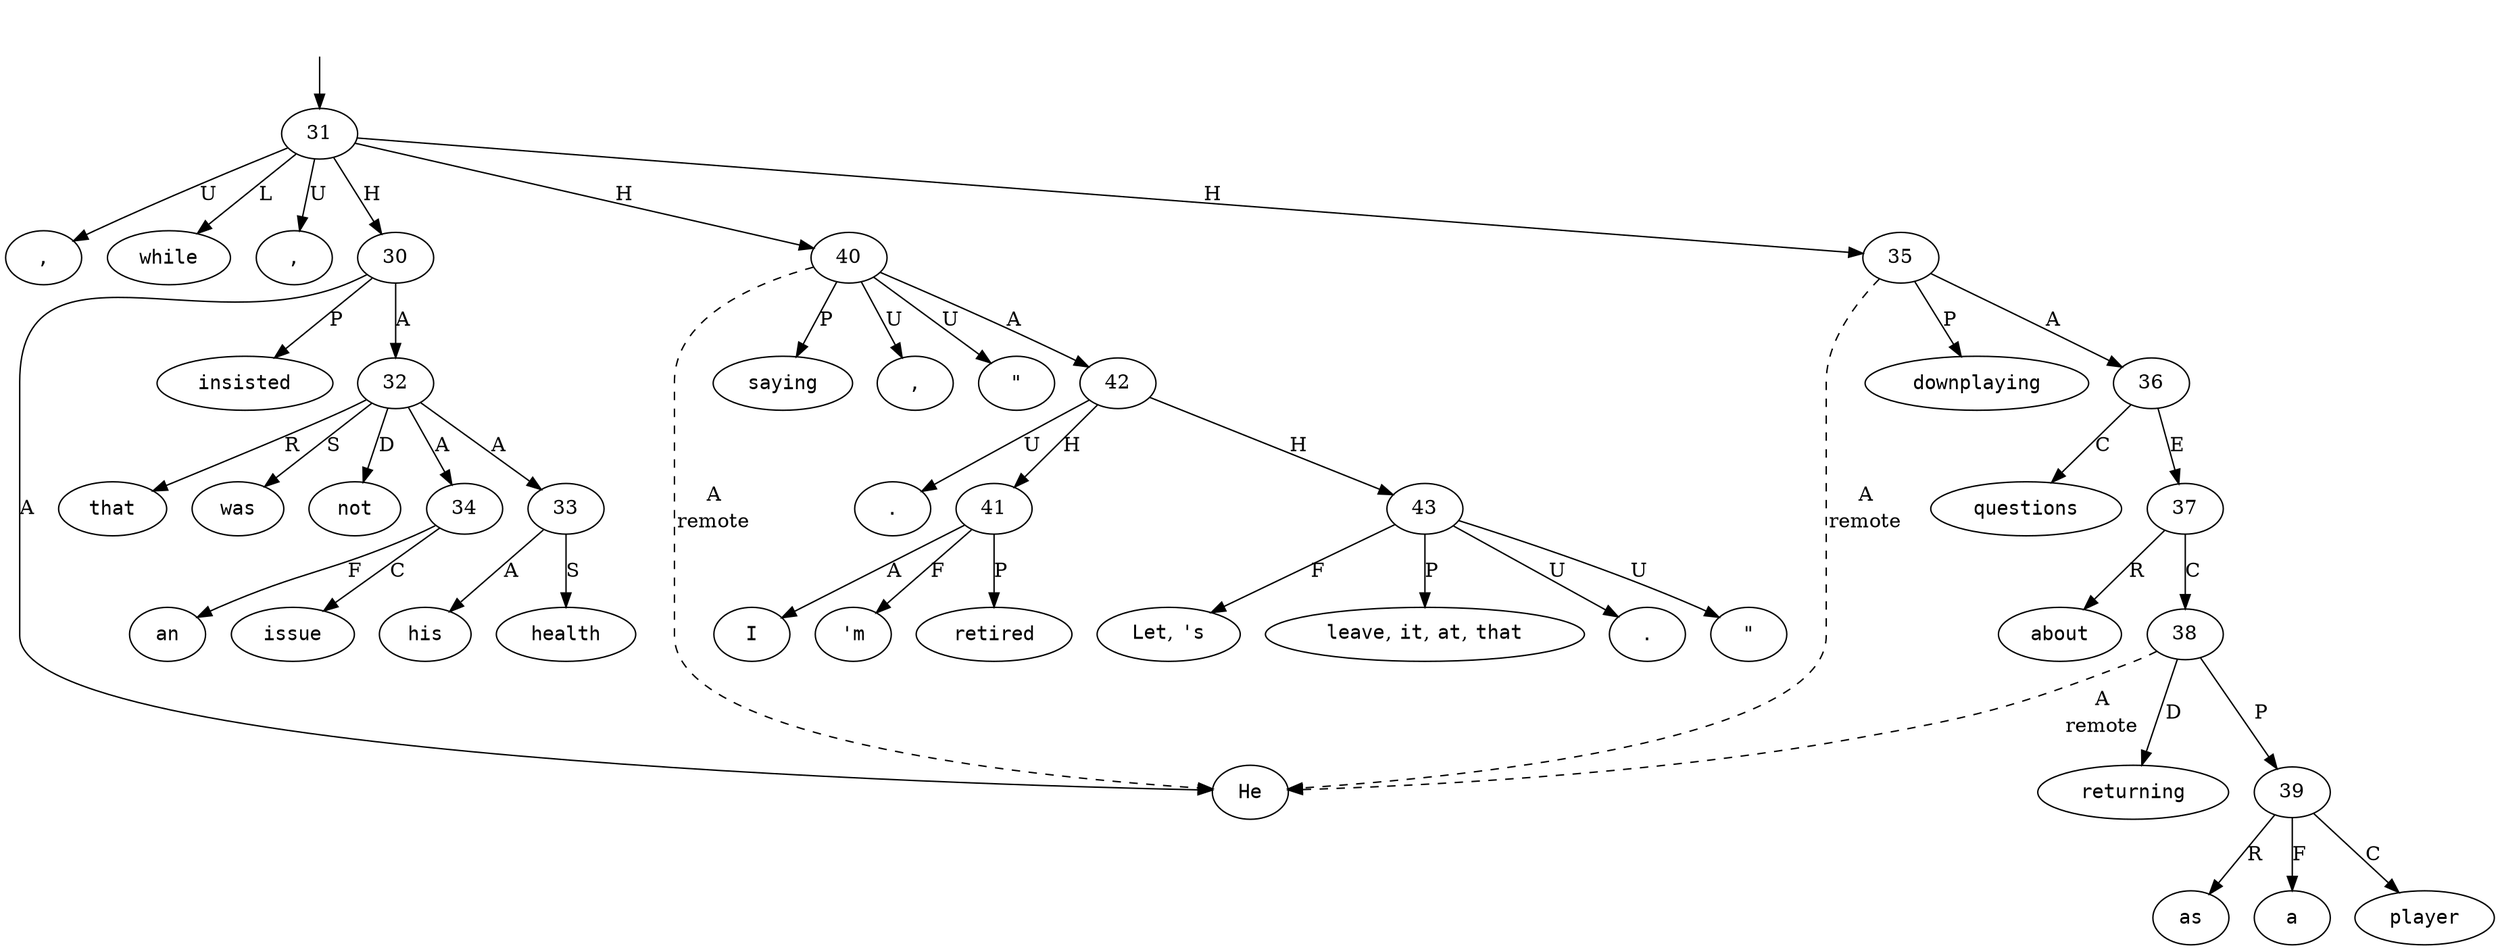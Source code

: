 digraph "474002" {
  top [ style=invis ];
  top -> 31;
  0 [ shape=oval, label=<<table align="center" border="0" cellspacing="0"><tr><td colspan="2"><font face="Courier">He</font></td></tr></table>> ];
  1 [ shape=oval, label=<<table align="center" border="0" cellspacing="0"><tr><td colspan="2"><font face="Courier">insisted</font></td></tr></table>> ];
  2 [ shape=oval, label=<<table align="center" border="0" cellspacing="0"><tr><td colspan="2"><font face="Courier">that</font></td></tr></table>> ];
  3 [ shape=oval, label=<<table align="center" border="0" cellspacing="0"><tr><td colspan="2"><font face="Courier">his</font></td></tr></table>> ];
  4 [ shape=oval, label=<<table align="center" border="0" cellspacing="0"><tr><td colspan="2"><font face="Courier">health</font></td></tr></table>> ];
  5 [ shape=oval, label=<<table align="center" border="0" cellspacing="0"><tr><td colspan="2"><font face="Courier">was</font></td></tr></table>> ];
  6 [ shape=oval, label=<<table align="center" border="0" cellspacing="0"><tr><td colspan="2"><font face="Courier">not</font></td></tr></table>> ];
  7 [ shape=oval, label=<<table align="center" border="0" cellspacing="0"><tr><td colspan="2"><font face="Courier">an</font></td></tr></table>> ];
  8 [ shape=oval, label=<<table align="center" border="0" cellspacing="0"><tr><td colspan="2"><font face="Courier">issue</font></td></tr></table>> ];
  9 [ shape=oval, label=<<table align="center" border="0" cellspacing="0"><tr><td colspan="2"><font face="Courier">,</font></td></tr></table>> ];
  10 [ shape=oval, label=<<table align="center" border="0" cellspacing="0"><tr><td colspan="2"><font face="Courier">while</font></td></tr></table>> ];
  11 [ shape=oval, label=<<table align="center" border="0" cellspacing="0"><tr><td colspan="2"><font face="Courier">downplaying</font></td></tr></table>> ];
  12 [ shape=oval, label=<<table align="center" border="0" cellspacing="0"><tr><td colspan="2"><font face="Courier">questions</font></td></tr></table>> ];
  13 [ shape=oval, label=<<table align="center" border="0" cellspacing="0"><tr><td colspan="2"><font face="Courier">about</font></td></tr></table>> ];
  14 [ shape=oval, label=<<table align="center" border="0" cellspacing="0"><tr><td colspan="2"><font face="Courier">returning</font></td></tr></table>> ];
  15 [ shape=oval, label=<<table align="center" border="0" cellspacing="0"><tr><td colspan="2"><font face="Courier">as</font></td></tr></table>> ];
  16 [ shape=oval, label=<<table align="center" border="0" cellspacing="0"><tr><td colspan="2"><font face="Courier">a</font></td></tr></table>> ];
  17 [ shape=oval, label=<<table align="center" border="0" cellspacing="0"><tr><td colspan="2"><font face="Courier">player</font></td></tr></table>> ];
  18 [ shape=oval, label=<<table align="center" border="0" cellspacing="0"><tr><td colspan="2"><font face="Courier">,</font></td></tr></table>> ];
  19 [ shape=oval, label=<<table align="center" border="0" cellspacing="0"><tr><td colspan="2"><font face="Courier">saying</font></td></tr></table>> ];
  20 [ shape=oval, label=<<table align="center" border="0" cellspacing="0"><tr><td colspan="2"><font face="Courier">,</font></td></tr></table>> ];
  21 [ shape=oval, label=<<table align="center" border="0" cellspacing="0"><tr><td colspan="2"><font face="Courier">&quot;</font></td></tr></table>> ];
  22 [ shape=oval, label=<<table align="center" border="0" cellspacing="0"><tr><td colspan="2"><font face="Courier">I</font></td></tr></table>> ];
  23 [ shape=oval, label=<<table align="center" border="0" cellspacing="0"><tr><td colspan="2"><font face="Courier">&#x27;m</font></td></tr></table>> ];
  24 [ shape=oval, label=<<table align="center" border="0" cellspacing="0"><tr><td colspan="2"><font face="Courier">retired</font></td></tr></table>> ];
  25 [ shape=oval, label=<<table align="center" border="0" cellspacing="0"><tr><td colspan="2"><font face="Courier">.</font></td></tr></table>> ];
  26 [ shape=oval, label=<<table align="center" border="0" cellspacing="0"><tr><td colspan="2"><font face="Courier">Let</font>,&nbsp;<font face="Courier">&#x27;s</font></td></tr></table>> ];
  27 [ shape=oval, label=<<table align="center" border="0" cellspacing="0"><tr><td colspan="2"><font face="Courier">leave</font>,&nbsp;<font face="Courier">it</font>,&nbsp;<font face="Courier">at</font>,&nbsp;<font face="Courier">that</font></td></tr></table>> ];
  28 [ shape=oval, label=<<table align="center" border="0" cellspacing="0"><tr><td colspan="2"><font face="Courier">.</font></td></tr></table>> ];
  29 [ shape=oval, label=<<table align="center" border="0" cellspacing="0"><tr><td colspan="2"><font face="Courier">&quot;</font></td></tr></table>> ];
  30 -> 32 [ label="A" ];
  30 -> 1 [ label="P" ];
  30 -> 0 [ label="A" ];
  31 -> 18 [ label="U" ];
  31 -> 40 [ label="H" ];
  31 -> 30 [ label="H" ];
  31 -> 9 [ label="U" ];
  31 -> 10 [ label="L" ];
  31 -> 35 [ label="H" ];
  32 -> 6 [ label="D" ];
  32 -> 2 [ label="R" ];
  32 -> 34 [ label="A" ];
  32 -> 33 [ label="A" ];
  32 -> 5 [ label="S" ];
  33 -> 4 [ label="S" ];
  33 -> 3 [ label="A" ];
  34 -> 8 [ label="C" ];
  34 -> 7 [ label="F" ];
  35 -> 0 [ label=<<table align="center" border="0" cellspacing="0"><tr><td colspan="1">A</td></tr><tr><td>remote</td></tr></table>>, style=dashed ];
  35 -> 11 [ label="P" ];
  35 -> 36 [ label="A" ];
  36 -> 37 [ label="E" ];
  36 -> 12 [ label="C" ];
  37 -> 38 [ label="C" ];
  37 -> 13 [ label="R" ];
  38 -> 14 [ label="D" ];
  38 -> 39 [ label="P" ];
  38 -> 0 [ label=<<table align="center" border="0" cellspacing="0"><tr><td colspan="1">A</td></tr><tr><td>remote</td></tr></table>>, style=dashed ];
  39 -> 15 [ label="R" ];
  39 -> 17 [ label="C" ];
  39 -> 16 [ label="F" ];
  40 -> 20 [ label="U" ];
  40 -> 19 [ label="P" ];
  40 -> 21 [ label="U" ];
  40 -> 42 [ label="A" ];
  40 -> 0 [ label=<<table align="center" border="0" cellspacing="0"><tr><td colspan="1">A</td></tr><tr><td>remote</td></tr></table>>, style=dashed ];
  41 -> 24 [ label="P" ];
  41 -> 23 [ label="F" ];
  41 -> 22 [ label="A" ];
  42 -> 43 [ label="H" ];
  42 -> 25 [ label="U" ];
  42 -> 41 [ label="H" ];
  43 -> 27 [ label="P" ];
  43 -> 29 [ label="U" ];
  43 -> 26 [ label="F" ];
  43 -> 28 [ label="U" ];
}

